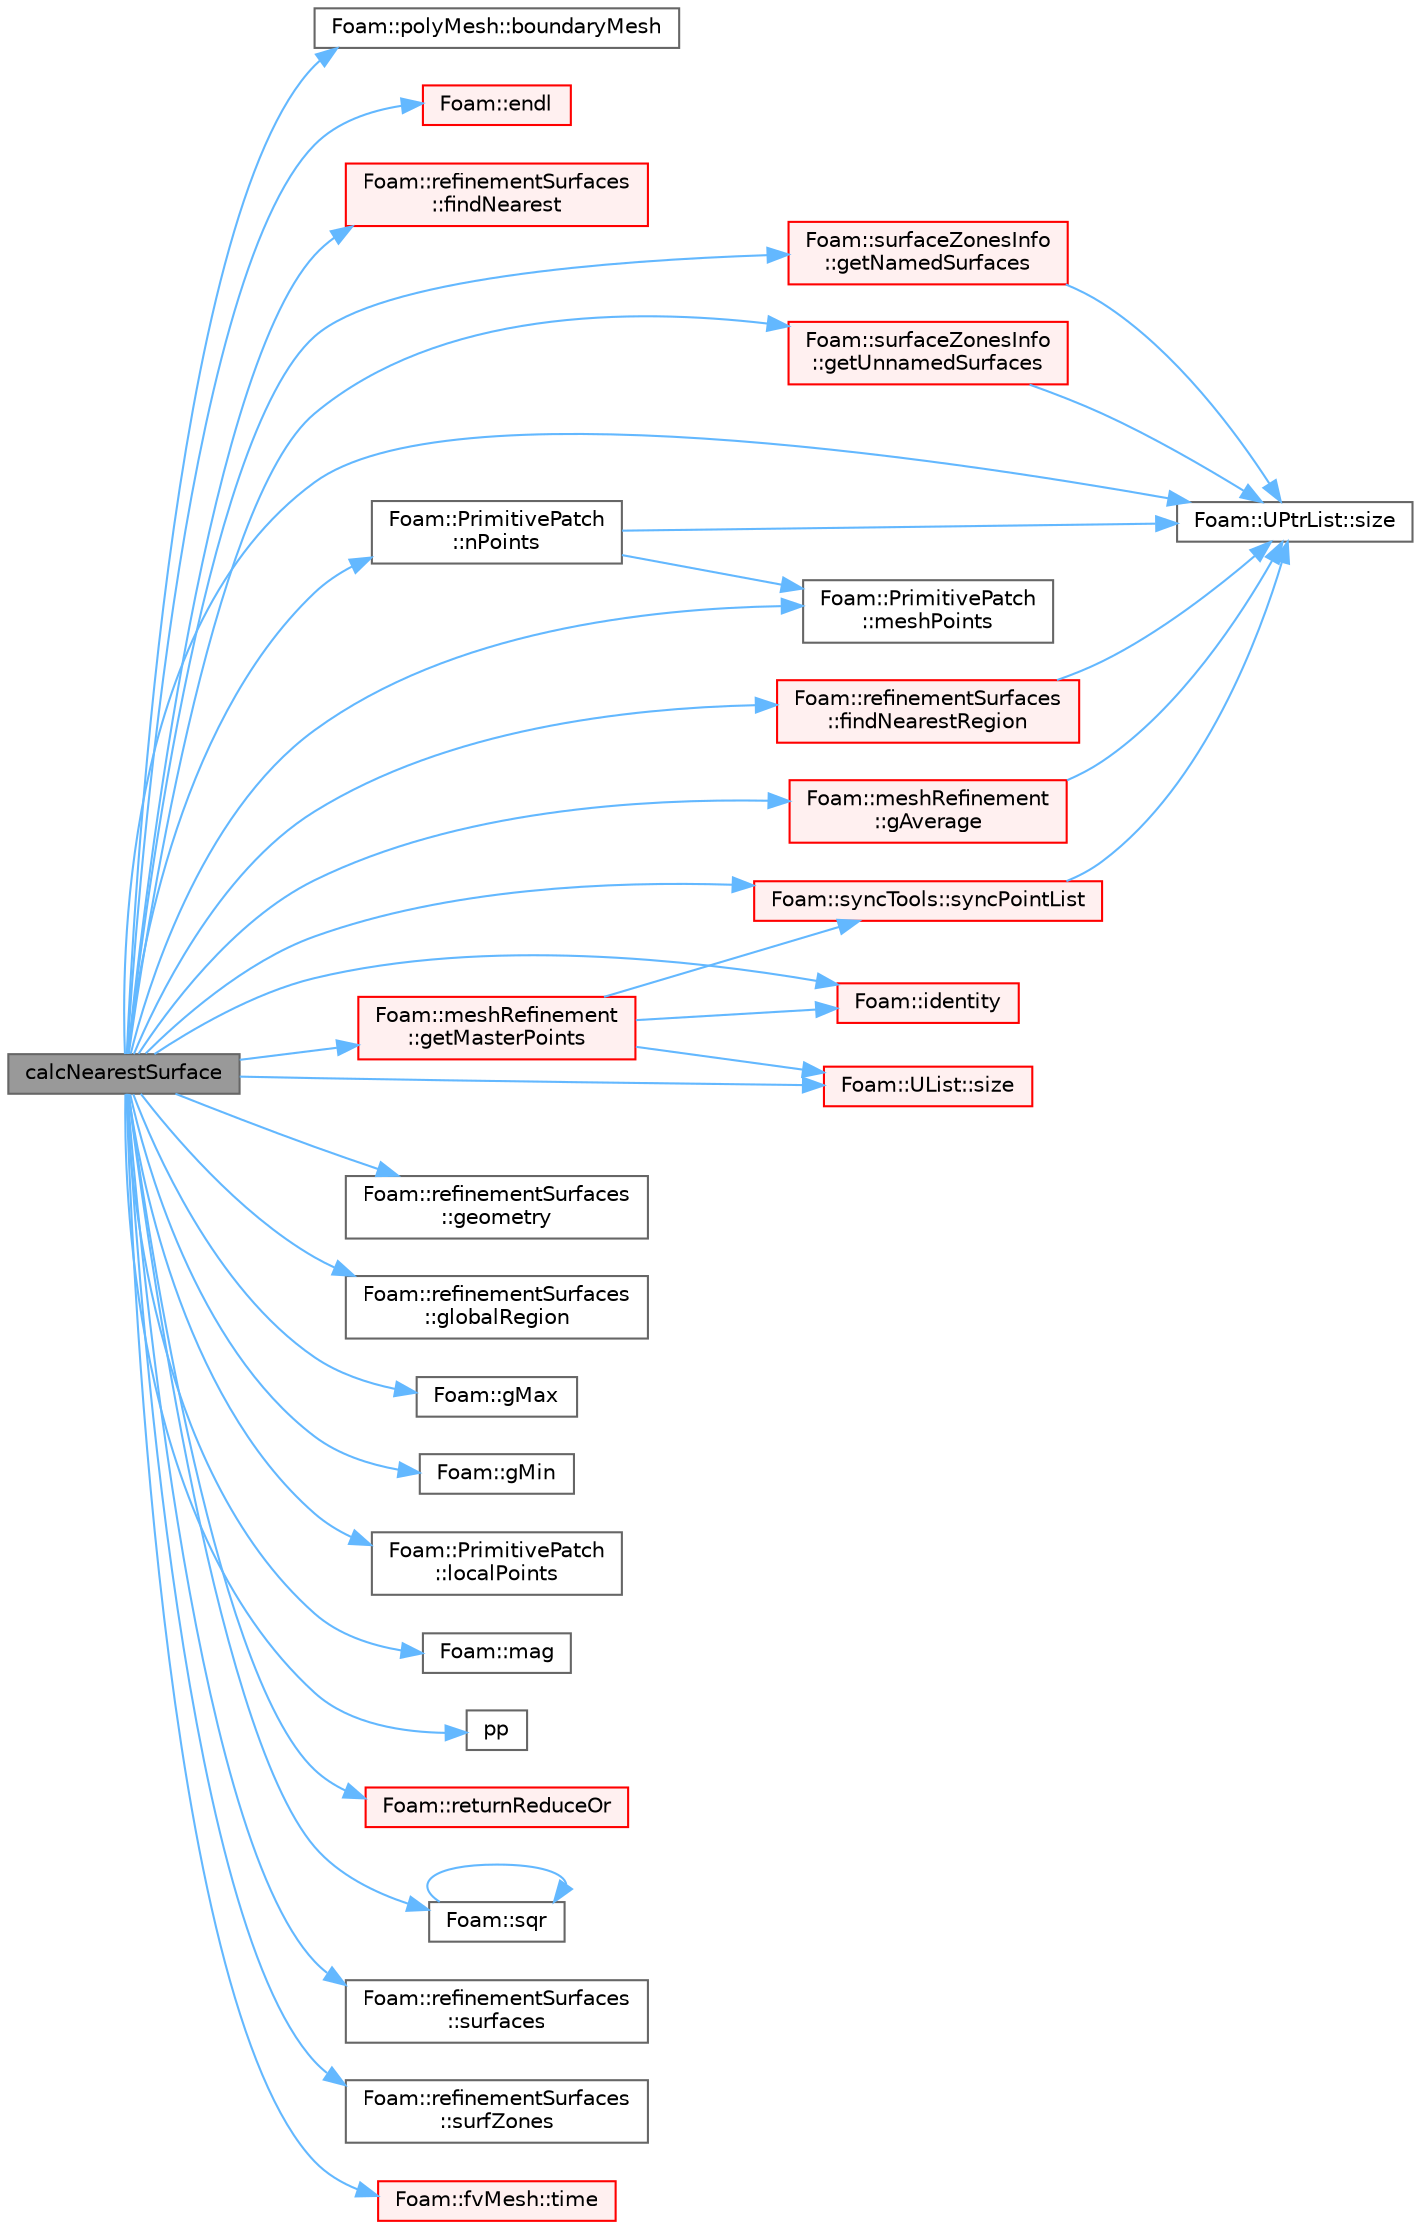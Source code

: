 digraph "calcNearestSurface"
{
 // LATEX_PDF_SIZE
  bgcolor="transparent";
  edge [fontname=Helvetica,fontsize=10,labelfontname=Helvetica,labelfontsize=10];
  node [fontname=Helvetica,fontsize=10,shape=box,height=0.2,width=0.4];
  rankdir="LR";
  Node1 [id="Node000001",label="calcNearestSurface",height=0.2,width=0.4,color="gray40", fillcolor="grey60", style="filled", fontcolor="black",tooltip=" "];
  Node1 -> Node2 [id="edge1_Node000001_Node000002",color="steelblue1",style="solid",tooltip=" "];
  Node2 [id="Node000002",label="Foam::polyMesh::boundaryMesh",height=0.2,width=0.4,color="grey40", fillcolor="white", style="filled",URL="$classFoam_1_1polyMesh.html#a02c4e324237bfa4eabeec487c0a011a0",tooltip=" "];
  Node1 -> Node3 [id="edge2_Node000001_Node000003",color="steelblue1",style="solid",tooltip=" "];
  Node3 [id="Node000003",label="Foam::endl",height=0.2,width=0.4,color="red", fillcolor="#FFF0F0", style="filled",URL="$namespaceFoam.html#a7d5eca45a323264dc5fe811500ebda47",tooltip=" "];
  Node1 -> Node7 [id="edge3_Node000001_Node000007",color="steelblue1",style="solid",tooltip=" "];
  Node7 [id="Node000007",label="Foam::refinementSurfaces\l::findNearest",height=0.2,width=0.4,color="red", fillcolor="#FFF0F0", style="filled",URL="$classFoam_1_1refinementSurfaces.html#a3e311ebb96da615d7859bbedd4c69617",tooltip=" "];
  Node1 -> Node17 [id="edge4_Node000001_Node000017",color="steelblue1",style="solid",tooltip=" "];
  Node17 [id="Node000017",label="Foam::refinementSurfaces\l::findNearestRegion",height=0.2,width=0.4,color="red", fillcolor="#FFF0F0", style="filled",URL="$classFoam_1_1refinementSurfaces.html#a80e23a2f389ab4ce2d741d30fa067985",tooltip=" "];
  Node17 -> Node14 [id="edge5_Node000017_Node000014",color="steelblue1",style="solid",tooltip=" "];
  Node14 [id="Node000014",label="Foam::UPtrList::size",height=0.2,width=0.4,color="grey40", fillcolor="white", style="filled",URL="$classFoam_1_1UPtrList.html#a95603446b248fe1ecf5dc59bcc2eaff0",tooltip=" "];
  Node1 -> Node19 [id="edge6_Node000001_Node000019",color="steelblue1",style="solid",tooltip=" "];
  Node19 [id="Node000019",label="Foam::meshRefinement\l::gAverage",height=0.2,width=0.4,color="red", fillcolor="#FFF0F0", style="filled",URL="$classFoam_1_1meshRefinement.html#a120bdbd3063d39997fdc113e676a074c",tooltip=" "];
  Node19 -> Node14 [id="edge7_Node000019_Node000014",color="steelblue1",style="solid",tooltip=" "];
  Node1 -> Node36 [id="edge8_Node000001_Node000036",color="steelblue1",style="solid",tooltip=" "];
  Node36 [id="Node000036",label="Foam::refinementSurfaces\l::geometry",height=0.2,width=0.4,color="grey40", fillcolor="white", style="filled",URL="$classFoam_1_1refinementSurfaces.html#a2f05bbefafb0251ef9a3cfceee811dc9",tooltip=" "];
  Node1 -> Node37 [id="edge9_Node000001_Node000037",color="steelblue1",style="solid",tooltip=" "];
  Node37 [id="Node000037",label="Foam::meshRefinement\l::getMasterPoints",height=0.2,width=0.4,color="red", fillcolor="#FFF0F0", style="filled",URL="$classFoam_1_1meshRefinement.html#a2624965ac7952ed1c3c132547113d513",tooltip=" "];
  Node37 -> Node38 [id="edge10_Node000037_Node000038",color="steelblue1",style="solid",tooltip=" "];
  Node38 [id="Node000038",label="Foam::identity",height=0.2,width=0.4,color="red", fillcolor="#FFF0F0", style="filled",URL="$namespaceFoam.html#a14e1da6db5665f43c1e588eab475eabf",tooltip=" "];
  Node37 -> Node15 [id="edge11_Node000037_Node000015",color="steelblue1",style="solid",tooltip=" "];
  Node15 [id="Node000015",label="Foam::UList::size",height=0.2,width=0.4,color="red", fillcolor="#FFF0F0", style="filled",URL="$classFoam_1_1UList.html#ac1fc1d9dab324bb1b8452c7aa4813026",tooltip=" "];
  Node37 -> Node43 [id="edge12_Node000037_Node000043",color="steelblue1",style="solid",tooltip=" "];
  Node43 [id="Node000043",label="Foam::syncTools::syncPointList",height=0.2,width=0.4,color="red", fillcolor="#FFF0F0", style="filled",URL="$classFoam_1_1syncTools.html#af5bc1e56ab816a506dc01789e3e57857",tooltip=" "];
  Node43 -> Node14 [id="edge13_Node000043_Node000014",color="steelblue1",style="solid",tooltip=" "];
  Node1 -> Node48 [id="edge14_Node000001_Node000048",color="steelblue1",style="solid",tooltip=" "];
  Node48 [id="Node000048",label="Foam::surfaceZonesInfo\l::getNamedSurfaces",height=0.2,width=0.4,color="red", fillcolor="#FFF0F0", style="filled",URL="$classFoam_1_1surfaceZonesInfo.html#a59d8871cd9c916017046af1f0a57c60f",tooltip=" "];
  Node48 -> Node14 [id="edge15_Node000048_Node000014",color="steelblue1",style="solid",tooltip=" "];
  Node1 -> Node49 [id="edge16_Node000001_Node000049",color="steelblue1",style="solid",tooltip=" "];
  Node49 [id="Node000049",label="Foam::surfaceZonesInfo\l::getUnnamedSurfaces",height=0.2,width=0.4,color="red", fillcolor="#FFF0F0", style="filled",URL="$classFoam_1_1surfaceZonesInfo.html#a1f8c08324d9ad320e759f30f23b2d151",tooltip=" "];
  Node49 -> Node14 [id="edge17_Node000049_Node000014",color="steelblue1",style="solid",tooltip=" "];
  Node1 -> Node50 [id="edge18_Node000001_Node000050",color="steelblue1",style="solid",tooltip=" "];
  Node50 [id="Node000050",label="Foam::refinementSurfaces\l::globalRegion",height=0.2,width=0.4,color="grey40", fillcolor="white", style="filled",URL="$classFoam_1_1refinementSurfaces.html#a69bb2125423b0015d3b44d9f5ae678eb",tooltip=" "];
  Node1 -> Node51 [id="edge19_Node000001_Node000051",color="steelblue1",style="solid",tooltip=" "];
  Node51 [id="Node000051",label="Foam::gMax",height=0.2,width=0.4,color="grey40", fillcolor="white", style="filled",URL="$namespaceFoam.html#ae8d631fb8e841947408bb711abfb1e67",tooltip=" "];
  Node1 -> Node52 [id="edge20_Node000001_Node000052",color="steelblue1",style="solid",tooltip=" "];
  Node52 [id="Node000052",label="Foam::gMin",height=0.2,width=0.4,color="grey40", fillcolor="white", style="filled",URL="$namespaceFoam.html#aca330ee6cfe7d602300dbc5905f8c9f6",tooltip=" "];
  Node1 -> Node38 [id="edge21_Node000001_Node000038",color="steelblue1",style="solid",tooltip=" "];
  Node1 -> Node53 [id="edge22_Node000001_Node000053",color="steelblue1",style="solid",tooltip=" "];
  Node53 [id="Node000053",label="Foam::PrimitivePatch\l::localPoints",height=0.2,width=0.4,color="grey40", fillcolor="white", style="filled",URL="$classFoam_1_1PrimitivePatch.html#a6082512de4c56dcb546ce3c40509cc00",tooltip=" "];
  Node1 -> Node54 [id="edge23_Node000001_Node000054",color="steelblue1",style="solid",tooltip=" "];
  Node54 [id="Node000054",label="Foam::mag",height=0.2,width=0.4,color="grey40", fillcolor="white", style="filled",URL="$namespaceFoam.html#a8ac5b57f98f906c36b8a4e989a77dbba",tooltip=" "];
  Node1 -> Node55 [id="edge24_Node000001_Node000055",color="steelblue1",style="solid",tooltip=" "];
  Node55 [id="Node000055",label="Foam::PrimitivePatch\l::meshPoints",height=0.2,width=0.4,color="grey40", fillcolor="white", style="filled",URL="$classFoam_1_1PrimitivePatch.html#a52e3a457780fe74b31d39dc046bce1d8",tooltip=" "];
  Node1 -> Node56 [id="edge25_Node000001_Node000056",color="steelblue1",style="solid",tooltip=" "];
  Node56 [id="Node000056",label="Foam::PrimitivePatch\l::nPoints",height=0.2,width=0.4,color="grey40", fillcolor="white", style="filled",URL="$classFoam_1_1PrimitivePatch.html#a1c886a784a597459dbf2d9470798e9dd",tooltip=" "];
  Node56 -> Node55 [id="edge26_Node000056_Node000055",color="steelblue1",style="solid",tooltip=" "];
  Node56 -> Node14 [id="edge27_Node000056_Node000014",color="steelblue1",style="solid",tooltip=" "];
  Node1 -> Node57 [id="edge28_Node000001_Node000057",color="steelblue1",style="solid",tooltip=" "];
  Node57 [id="Node000057",label="pp",height=0.2,width=0.4,color="grey40", fillcolor="white", style="filled",URL="$checkPatchTopology_8H.html#a62bd17b324c5b9481f03d4b6d6e09f88",tooltip=" "];
  Node1 -> Node58 [id="edge29_Node000001_Node000058",color="steelblue1",style="solid",tooltip=" "];
  Node58 [id="Node000058",label="Foam::returnReduceOr",height=0.2,width=0.4,color="red", fillcolor="#FFF0F0", style="filled",URL="$namespaceFoam.html#a2e469ccb2cea405f7ddd435d8de00ceb",tooltip=" "];
  Node1 -> Node14 [id="edge30_Node000001_Node000014",color="steelblue1",style="solid",tooltip=" "];
  Node1 -> Node15 [id="edge31_Node000001_Node000015",color="steelblue1",style="solid",tooltip=" "];
  Node1 -> Node60 [id="edge32_Node000001_Node000060",color="steelblue1",style="solid",tooltip=" "];
  Node60 [id="Node000060",label="Foam::sqr",height=0.2,width=0.4,color="grey40", fillcolor="white", style="filled",URL="$namespaceFoam.html#a277dc11c581d53826ab5090b08f3b17b",tooltip=" "];
  Node60 -> Node60 [id="edge33_Node000060_Node000060",color="steelblue1",style="solid",tooltip=" "];
  Node1 -> Node61 [id="edge34_Node000001_Node000061",color="steelblue1",style="solid",tooltip=" "];
  Node61 [id="Node000061",label="Foam::refinementSurfaces\l::surfaces",height=0.2,width=0.4,color="grey40", fillcolor="white", style="filled",URL="$classFoam_1_1refinementSurfaces.html#a6d105f72a5a90c82856b222b7794a693",tooltip=" "];
  Node1 -> Node62 [id="edge35_Node000001_Node000062",color="steelblue1",style="solid",tooltip=" "];
  Node62 [id="Node000062",label="Foam::refinementSurfaces\l::surfZones",height=0.2,width=0.4,color="grey40", fillcolor="white", style="filled",URL="$classFoam_1_1refinementSurfaces.html#aed249db3613ed8ebe18c708c151428c5",tooltip=" "];
  Node1 -> Node43 [id="edge36_Node000001_Node000043",color="steelblue1",style="solid",tooltip=" "];
  Node1 -> Node63 [id="edge37_Node000001_Node000063",color="steelblue1",style="solid",tooltip=" "];
  Node63 [id="Node000063",label="Foam::fvMesh::time",height=0.2,width=0.4,color="red", fillcolor="#FFF0F0", style="filled",URL="$classFoam_1_1fvMesh.html#a2abfb6ffb81a9ffbf408030674873052",tooltip=" "];
}
